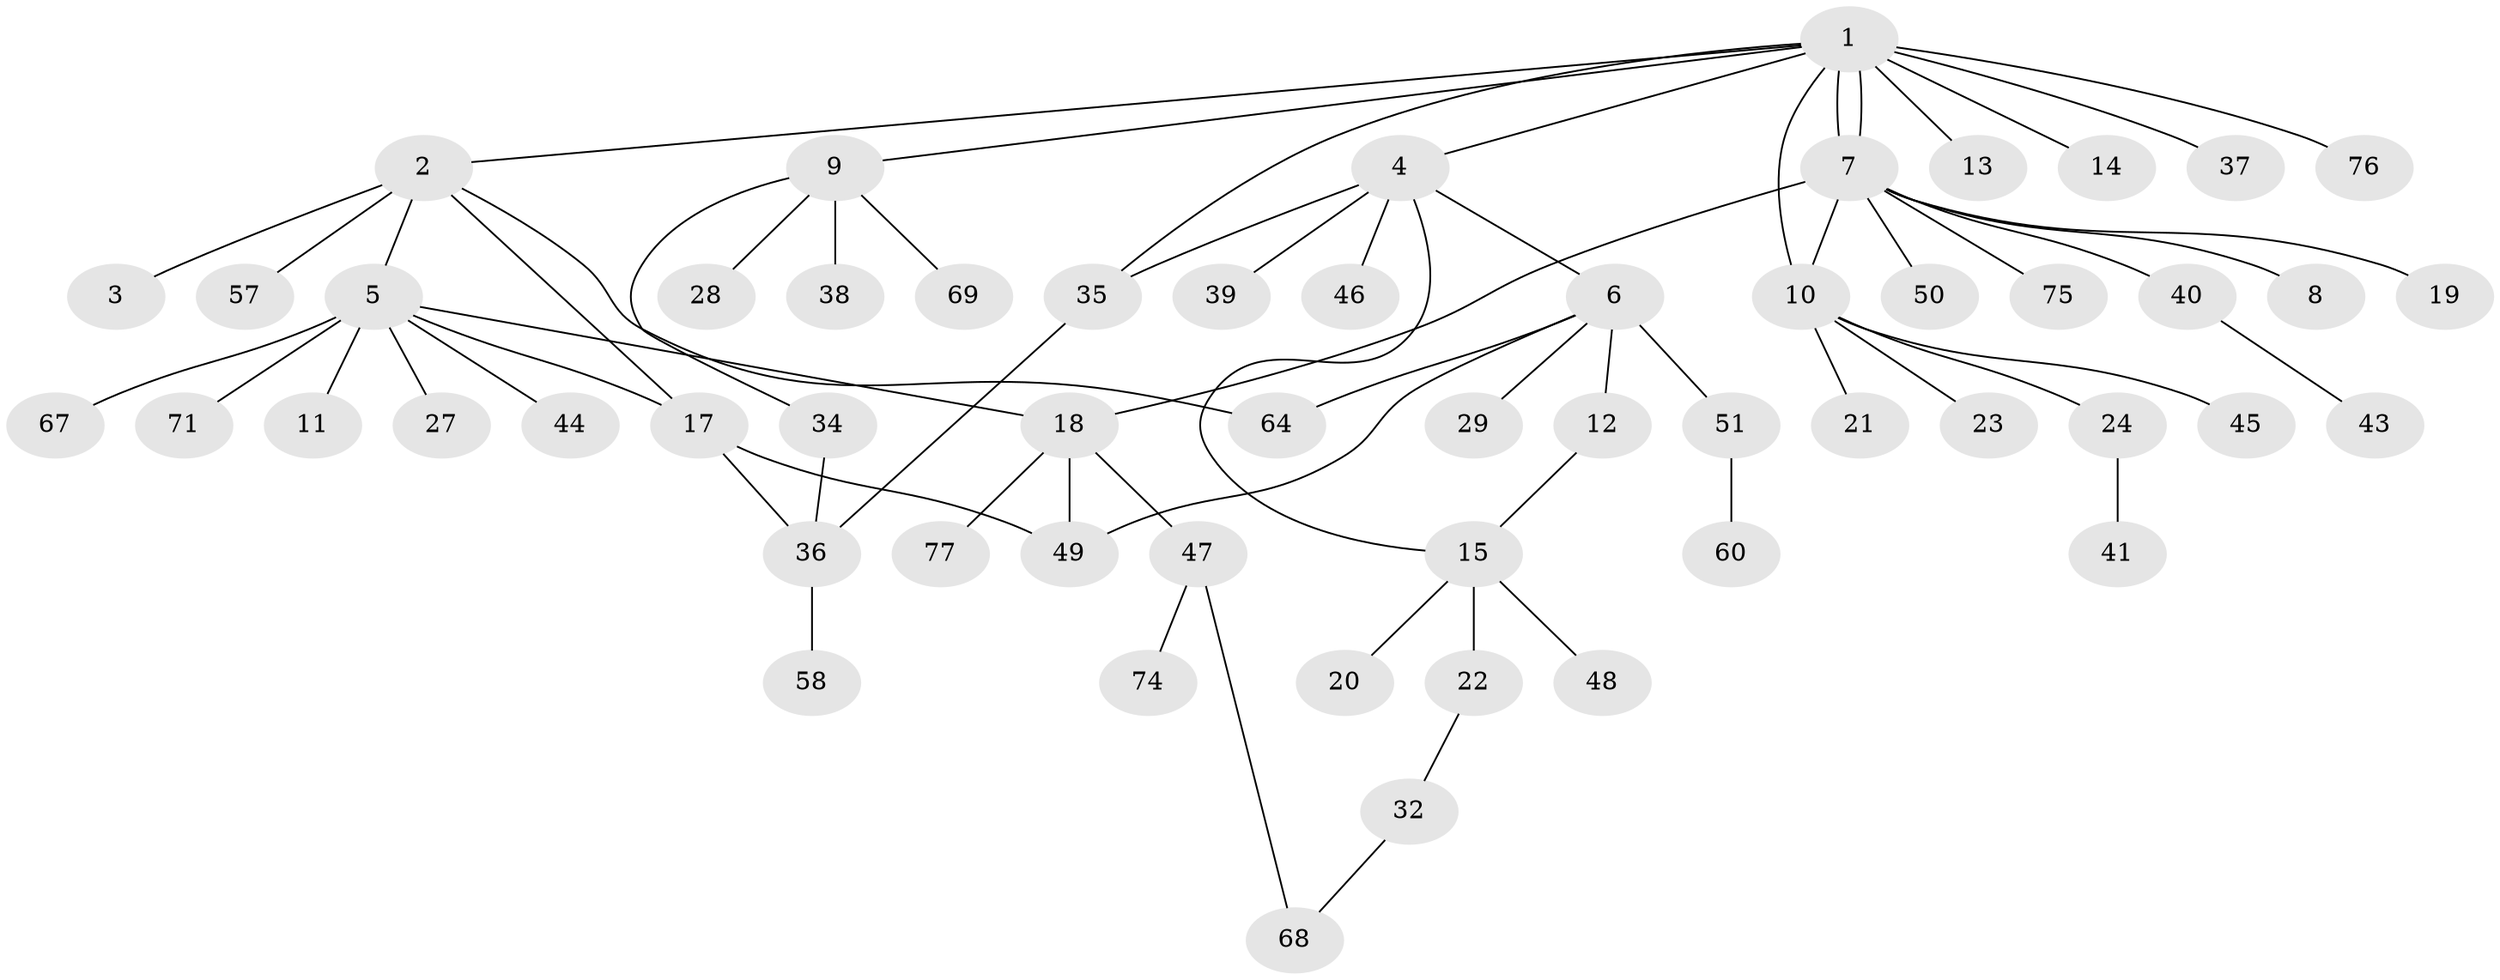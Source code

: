// original degree distribution, {11: 0.0125, 6: 0.025, 1: 0.525, 5: 0.0625, 8: 0.0125, 7: 0.0125, 9: 0.0125, 2: 0.1875, 3: 0.075, 4: 0.075}
// Generated by graph-tools (version 1.1) at 2025/18/03/04/25 18:18:02]
// undirected, 56 vertices, 67 edges
graph export_dot {
graph [start="1"]
  node [color=gray90,style=filled];
  1;
  2;
  3;
  4 [super="+52+30"];
  5;
  6;
  7 [super="+16"];
  8;
  9 [super="+25"];
  10 [super="+26+73+53"];
  11;
  12;
  13 [super="+31+42"];
  14;
  15 [super="+72"];
  17;
  18;
  19;
  20;
  21;
  22;
  23;
  24 [super="+33+78"];
  27;
  28;
  29;
  32;
  34 [super="+80"];
  35 [super="+62+59"];
  36;
  37;
  38;
  39;
  40;
  41;
  43;
  44;
  45;
  46;
  47;
  48;
  49 [super="+66"];
  50;
  51;
  57;
  58;
  60;
  64;
  67;
  68;
  69;
  71;
  74;
  75;
  76;
  77;
  1 -- 2;
  1 -- 4;
  1 -- 7;
  1 -- 7;
  1 -- 9;
  1 -- 10;
  1 -- 13;
  1 -- 14;
  1 -- 35;
  1 -- 37;
  1 -- 76;
  2 -- 3;
  2 -- 5;
  2 -- 17;
  2 -- 57;
  2 -- 64;
  4 -- 6;
  4 -- 46;
  4 -- 35;
  4 -- 39;
  4 -- 15;
  5 -- 11;
  5 -- 17;
  5 -- 18;
  5 -- 27;
  5 -- 44;
  5 -- 67;
  5 -- 71;
  6 -- 12;
  6 -- 29;
  6 -- 49;
  6 -- 51;
  6 -- 64;
  7 -- 8;
  7 -- 18;
  7 -- 75;
  7 -- 10;
  7 -- 40;
  7 -- 50;
  7 -- 19;
  9 -- 28;
  9 -- 38;
  9 -- 69;
  9 -- 34;
  10 -- 21;
  10 -- 23;
  10 -- 24;
  10 -- 45;
  12 -- 15;
  15 -- 20;
  15 -- 22;
  15 -- 48;
  17 -- 36;
  17 -- 49 [weight=2];
  18 -- 47;
  18 -- 49;
  18 -- 77;
  22 -- 32;
  24 -- 41;
  32 -- 68;
  34 -- 36;
  35 -- 36;
  36 -- 58;
  40 -- 43;
  47 -- 68;
  47 -- 74;
  51 -- 60;
}
